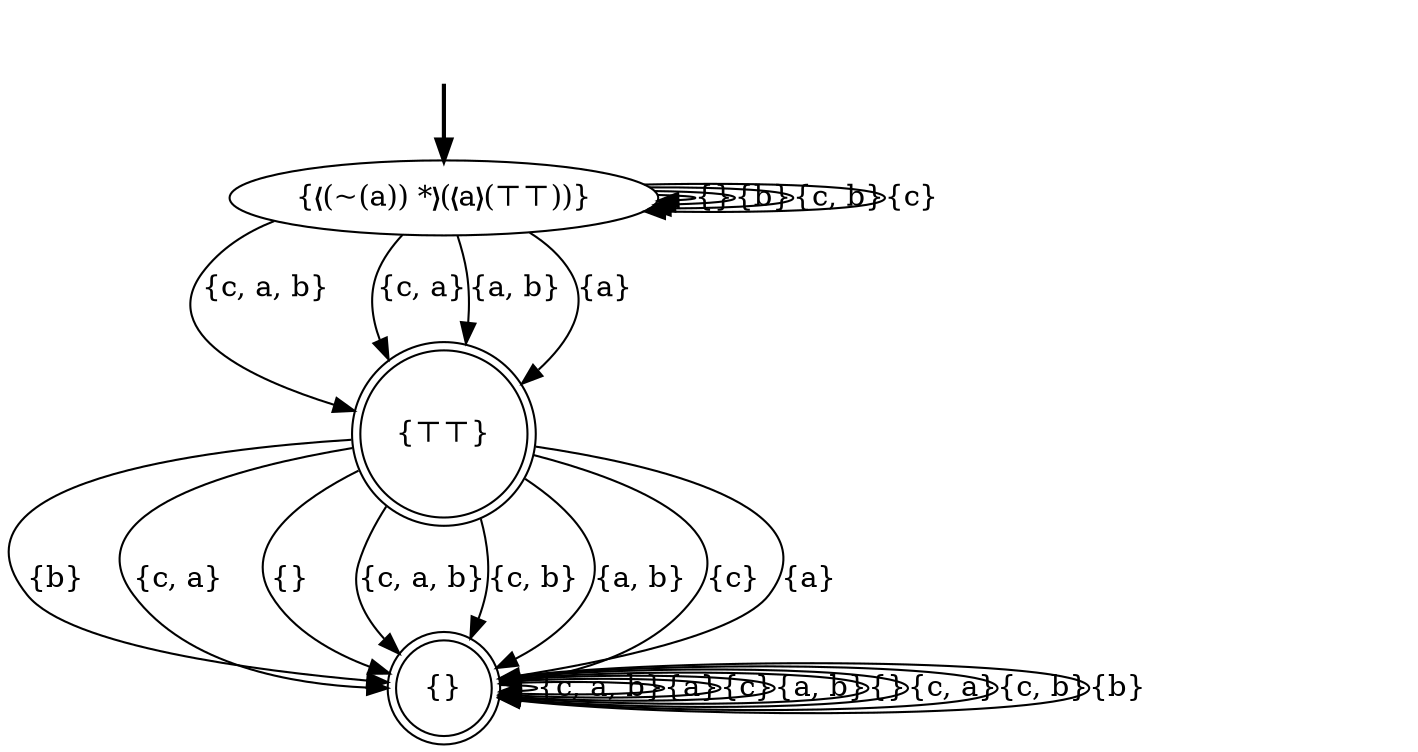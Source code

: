 digraph {
	fake0 [style=invisible]
	"{⊤⊤}" [shape=doublecircle]
	"{}" [shape=doublecircle]
	"{❬(~(a)) *❭(❬a❭(⊤⊤))}" [root=true]
	fake0 -> "{❬(~(a)) *❭(❬a❭(⊤⊤))}" [style=bold]
	"{❬(~(a)) *❭(❬a❭(⊤⊤))}" -> "{❬(~(a)) *❭(❬a❭(⊤⊤))}" [label="{}"]
	"{⊤⊤}" -> "{}" [label="{b}"]
	"{⊤⊤}" -> "{}" [label="{c, a}"]
	"{⊤⊤}" -> "{}" [label="{}"]
	"{}" -> "{}" [label="{c, a, b}"]
	"{⊤⊤}" -> "{}" [label="{c, a, b}"]
	"{❬(~(a)) *❭(❬a❭(⊤⊤))}" -> "{⊤⊤}" [label="{c, a, b}"]
	"{⊤⊤}" -> "{}" [label="{c, b}"]
	"{}" -> "{}" [label="{a}"]
	"{}" -> "{}" [label="{c}"]
	"{❬(~(a)) *❭(❬a❭(⊤⊤))}" -> "{❬(~(a)) *❭(❬a❭(⊤⊤))}" [label="{b}"]
	"{❬(~(a)) *❭(❬a❭(⊤⊤))}" -> "{⊤⊤}" [label="{c, a}"]
	"{}" -> "{}" [label="{a, b}"]
	"{}" -> "{}" [label="{}"]
	"{}" -> "{}" [label="{c, a}"]
	"{❬(~(a)) *❭(❬a❭(⊤⊤))}" -> "{❬(~(a)) *❭(❬a❭(⊤⊤))}" [label="{c, b}"]
	"{⊤⊤}" -> "{}" [label="{a, b}"]
	"{}" -> "{}" [label="{c, b}"]
	"{❬(~(a)) *❭(❬a❭(⊤⊤))}" -> "{❬(~(a)) *❭(❬a❭(⊤⊤))}" [label="{c}"]
	"{❬(~(a)) *❭(❬a❭(⊤⊤))}" -> "{⊤⊤}" [label="{a, b}"]
	"{❬(~(a)) *❭(❬a❭(⊤⊤))}" -> "{⊤⊤}" [label="{a}"]
	"{⊤⊤}" -> "{}" [label="{c}"]
	"{⊤⊤}" -> "{}" [label="{a}"]
	"{}" -> "{}" [label="{b}"]
}
